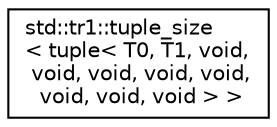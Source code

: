 digraph "类继承关系图"
{
  edge [fontname="Helvetica",fontsize="10",labelfontname="Helvetica",labelfontsize="10"];
  node [fontname="Helvetica",fontsize="10",shape=record];
  rankdir="LR";
  Node0 [label="std::tr1::tuple_size\l\< tuple\< T0, T1, void,\l void, void, void, void,\l void, void, void \> \>",height=0.2,width=0.4,color="black", fillcolor="white", style="filled",URL="$structstd_1_1tr1_1_1tuple__size_3_01tuple_3_01_t0_00_01_t1_00_01void_00_01void_00_01void_00_01voc2ee27deb363431f12c795e03ad1648a.html"];
}
